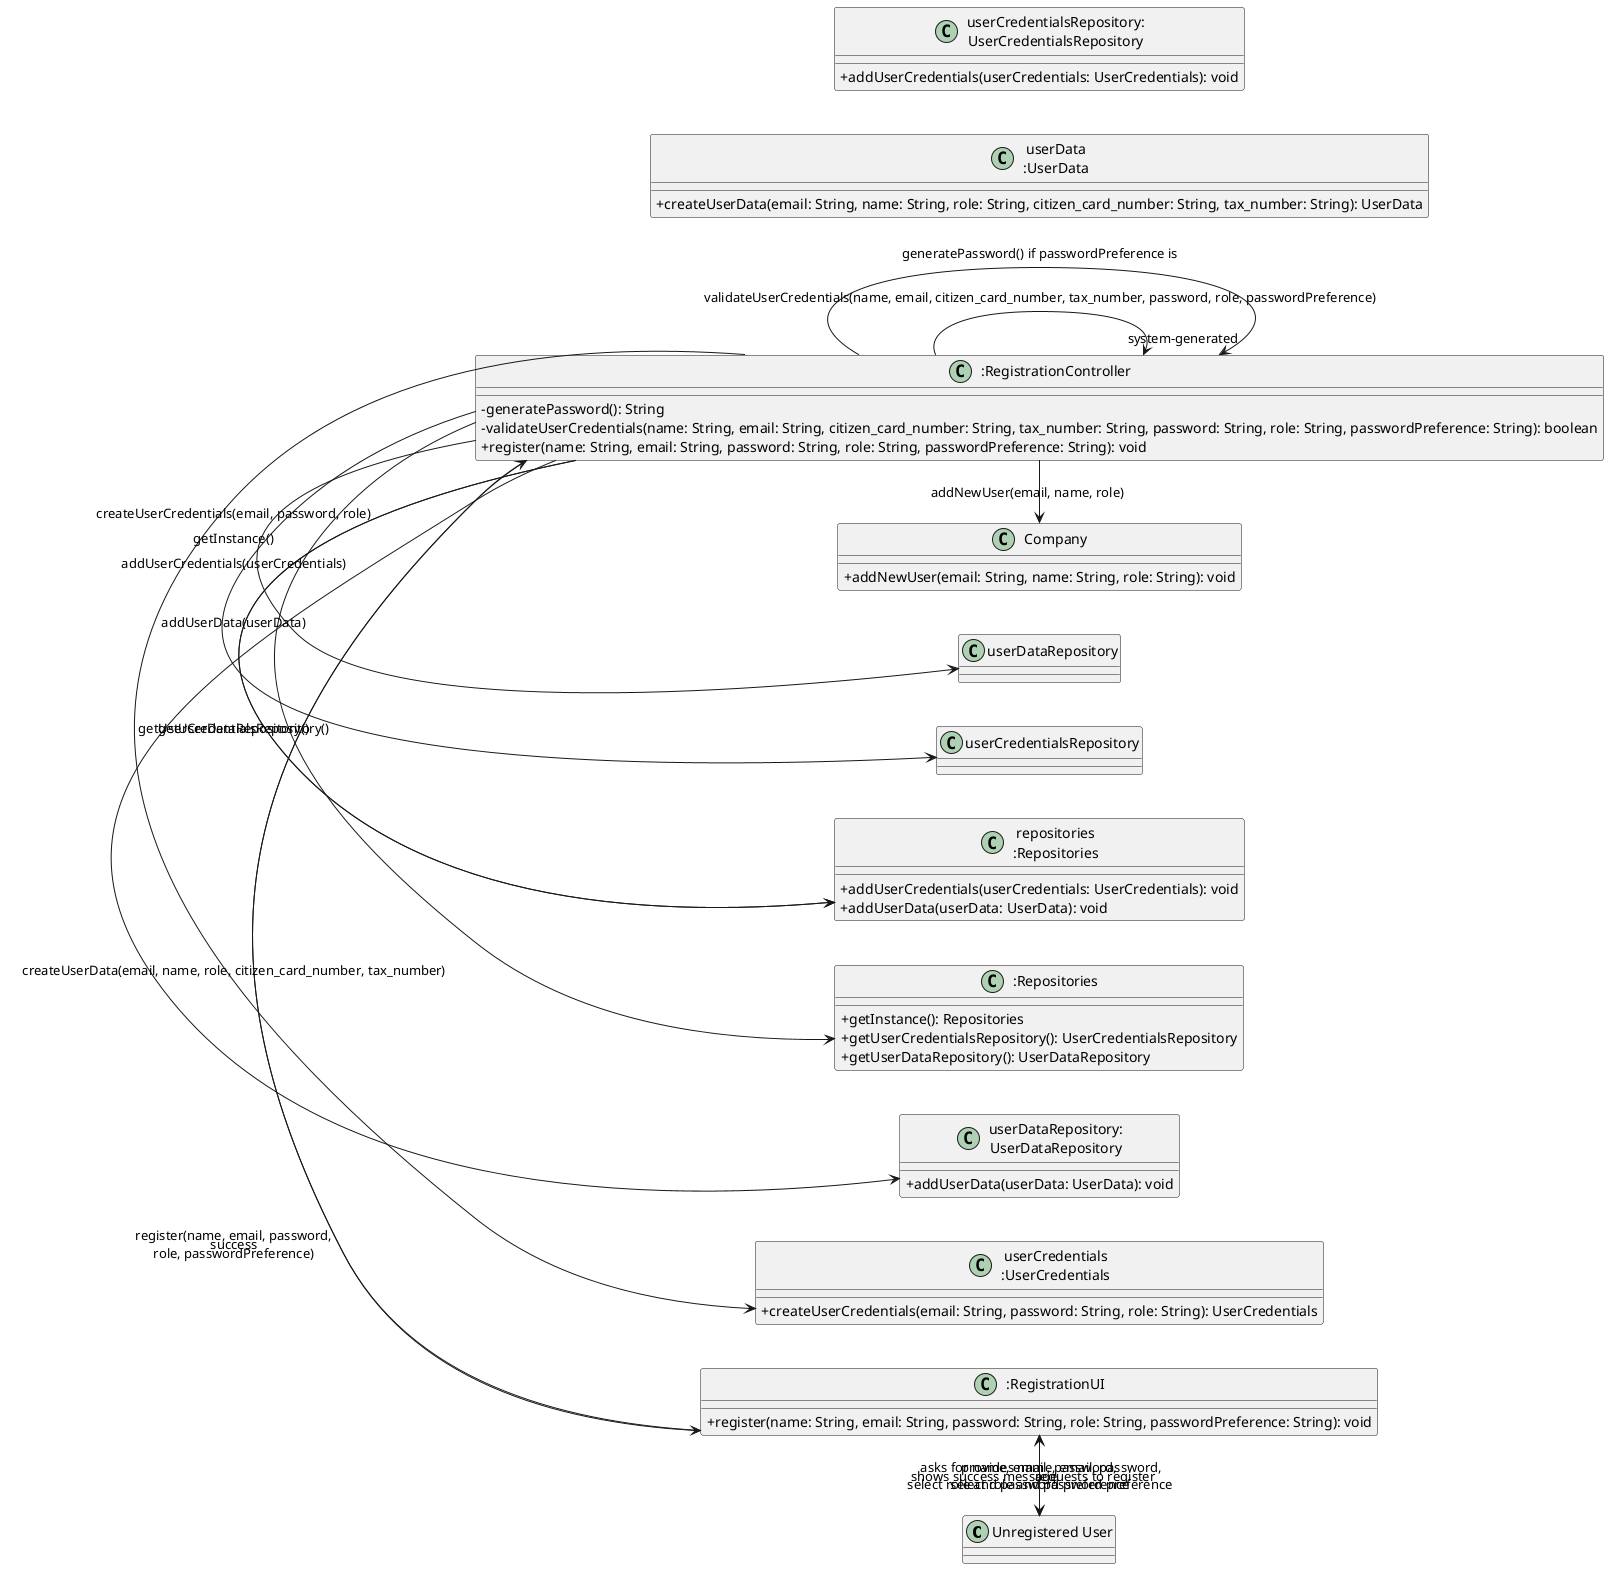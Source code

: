 @startuml
'skinparam monochrome true
skinparam packageStyle rectangle
skinparam shadowing false
skinparam linetype polyline
skinparam linetype orto

skinparam classAttributeIconSize 0

left to right direction

class "Unregistered User" as UU

class ":RegistrationUI" as UI {
    +register(name: String, email: String, password: String, role: String, passwordPreference: String): void
}

class ":RegistrationController" as CTRL {
    -generatePassword(): String
    -validateUserCredentials(name: String, email: String, citizen_card_number: String, tax_number: String, password: String, role: String, passwordPreference: String): boolean
    +register(name: String, email: String, password: String, role: String, passwordPreference: String): void
}

class ":Repositories" as RepositorySingleton {
    +getInstance(): Repositories
    +getUserCredentialsRepository(): UserCredentialsRepository
    +getUserDataRepository(): UserDataRepository
}

class "repositories\n:Repositories" as PLAT {
    +addUserCredentials(userCredentials: UserCredentials): void
    +addUserData(userData: UserData): void
}

class "userCredentials\n:UserCredentials" as USERCRED {
    +createUserCredentials(email: String, password: String, role: String): UserCredentials
}

class "userData\n:UserData" as USERDATA {
    +createUserData(email: String, name: String, role: String, citizen_card_number: String, tax_number: String): UserData
}

class "userCredentialsRepository:\nUserCredentialsRepository" as UserCredentialsRepository {
    +addUserCredentials(userCredentials: UserCredentials): void
}

class "userDataRepository:\nUserDataRepository" as UserDataRepository {
    +addUserData(userData: UserData): void
}

class "Company" as COMPANY {
    +addNewUser(email: String, name: String, role: String): void
}

UU -> UI: requests to register
UI --> UU: asks for name, email, password,\nselect role and password preference
UU -> UI: provides name, email, password,\nselect role and password preference
UI -> CTRL: register(name, email, password,\nrole, passwordPreference)
CTRL -> CTRL: validateUserCredentials(name, email, citizen_card_number, tax_number, password, role, passwordPreference)
CTRL -> CTRL: generatePassword() if passwordPreference is "system-generated"
CTRL -> USERCRED: createUserCredentials(email, password, role)
CTRL -> UserDataRepository: createUserData(email, name, role, citizen_card_number, tax_number)
CTRL -> RepositorySingleton: getInstance()
CTRL -> PLAT: getUserCredentialsRepository()
CTRL -> PLAT: getUserDataRepository()
CTRL -> userCredentialsRepository: addUserCredentials(userCredentials)
CTRL -> userDataRepository: addUserData(userData)
CTRL -> COMPANY: addNewUser(email, name, role)
CTRL --> UI: success
UI --> UU: shows success message
@enduml

@enduml